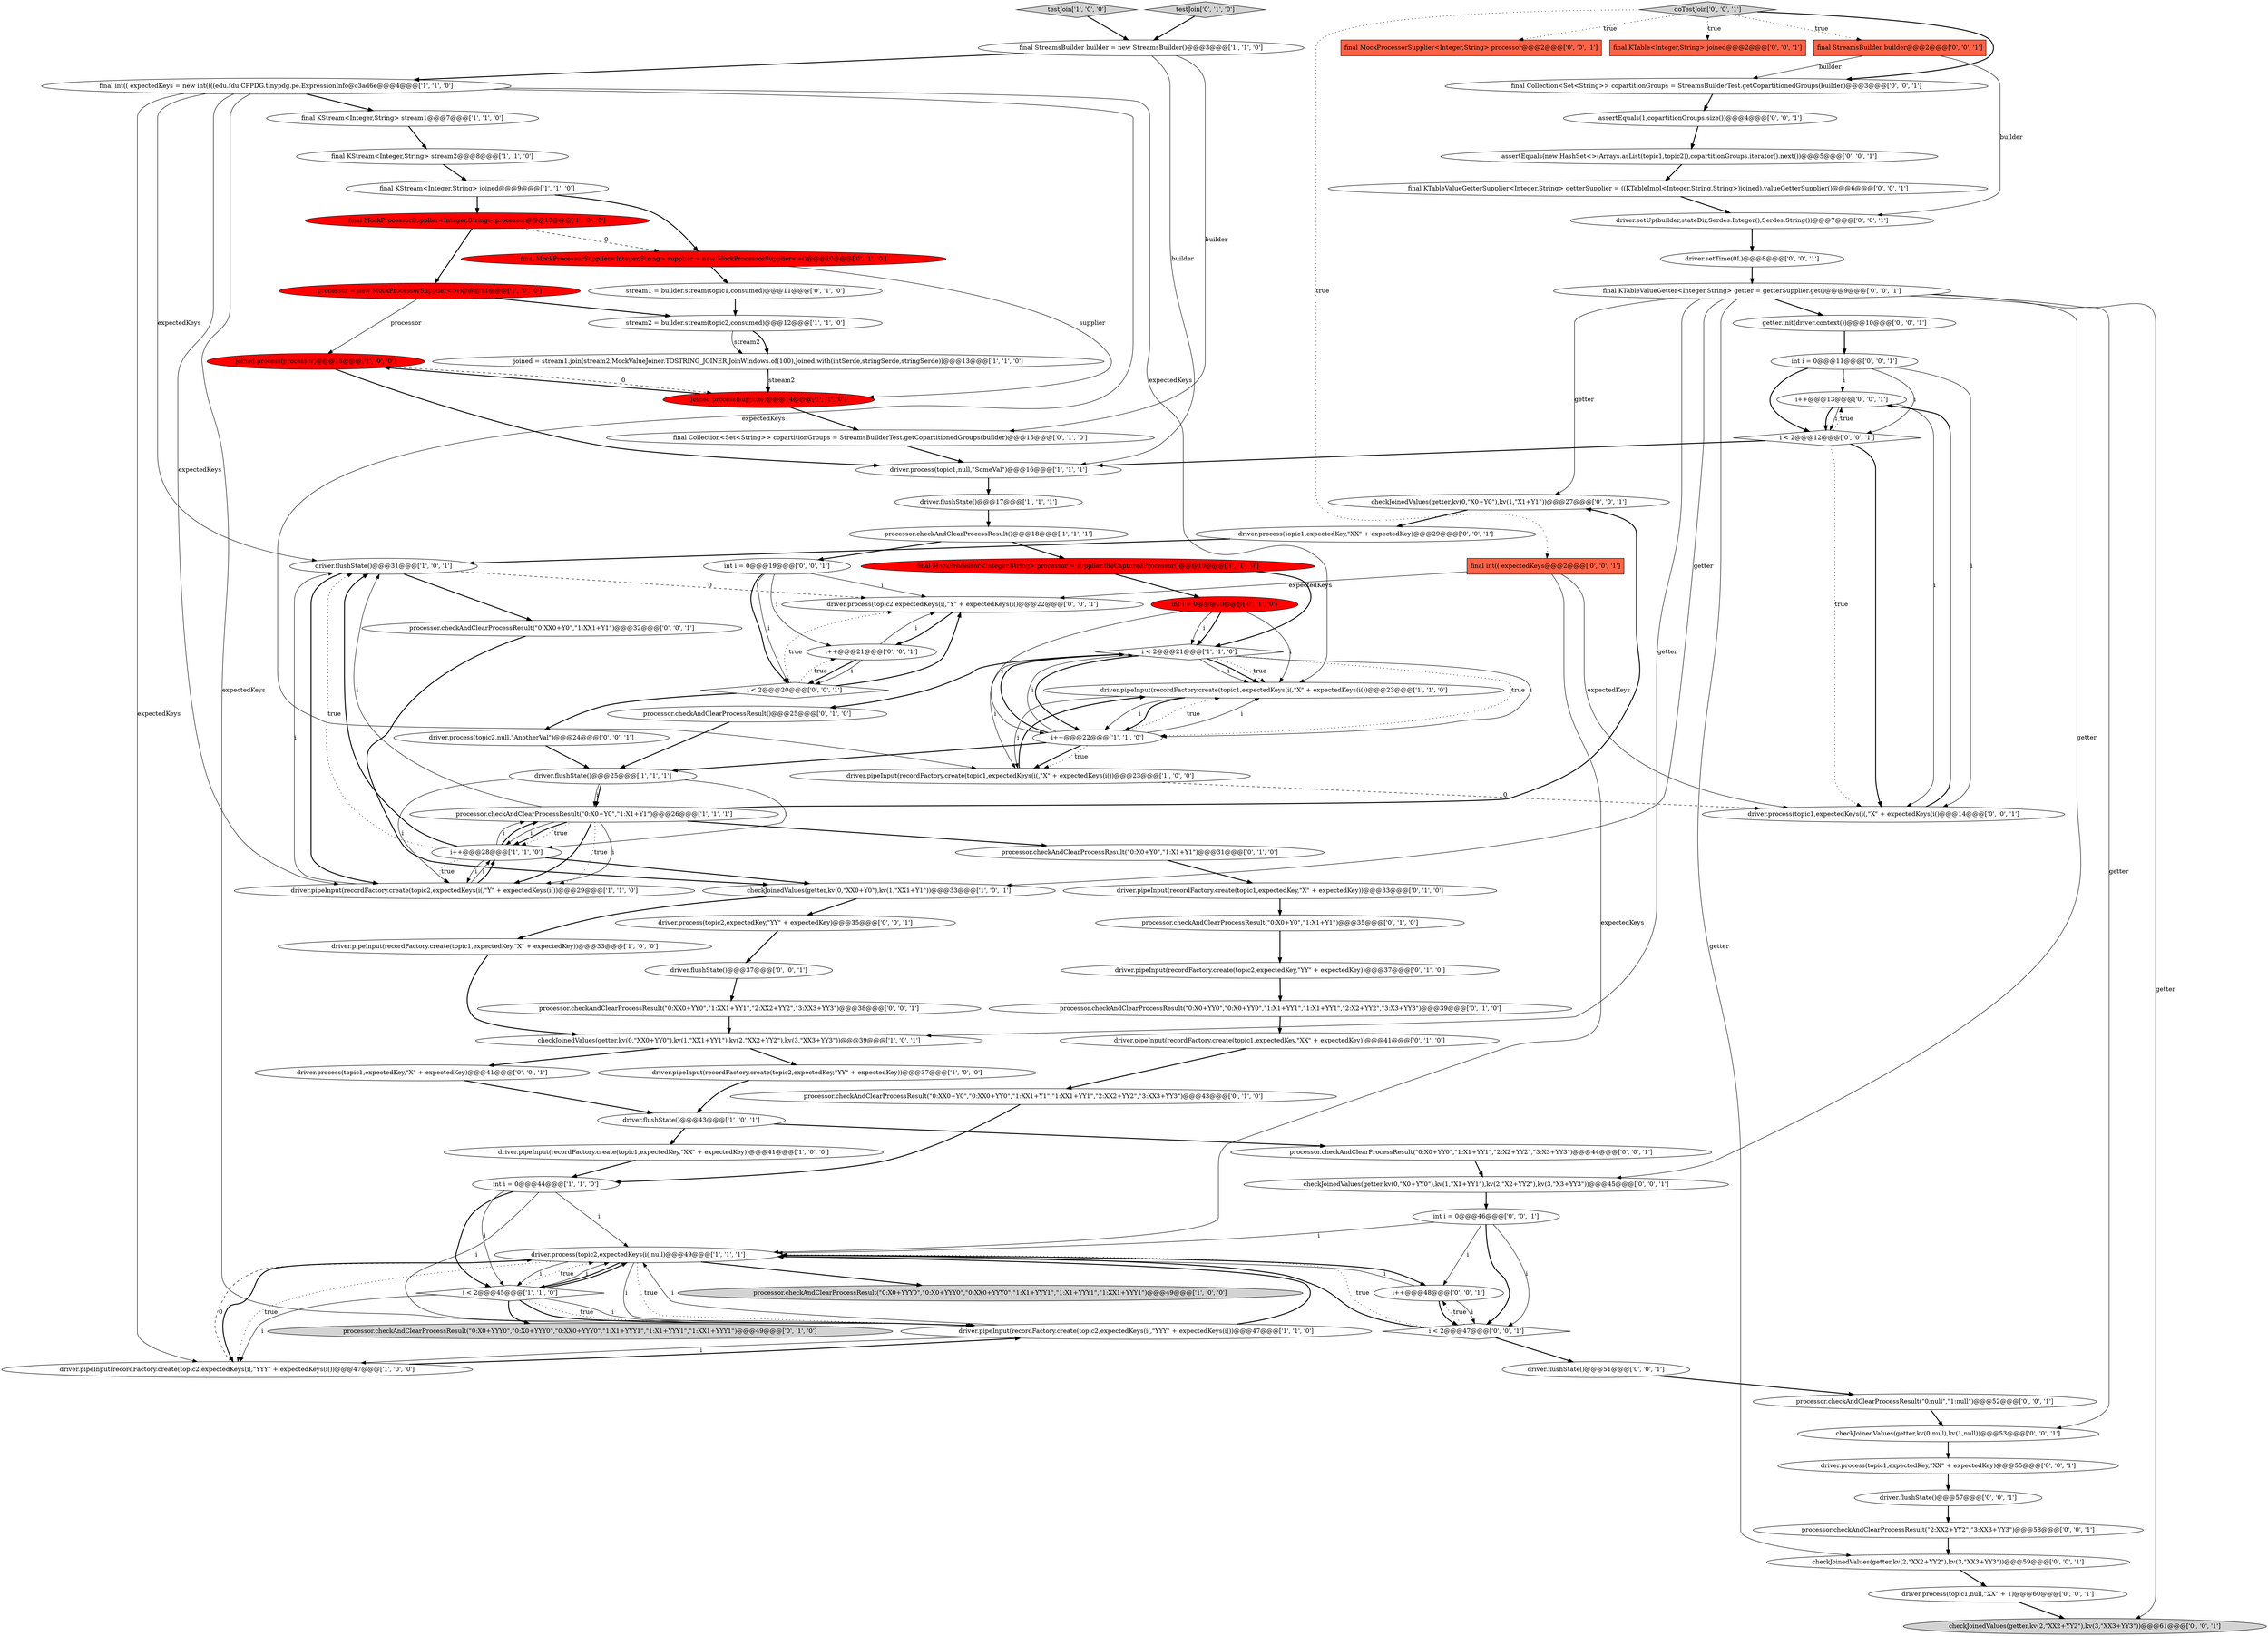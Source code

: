 digraph {
36 [style = filled, label = "int i = 0@@@44@@@['1', '1', '0']", fillcolor = white, shape = ellipse image = "AAA0AAABBB1BBB"];
89 [style = filled, label = "final MockProcessorSupplier<Integer,String> processor@@@2@@@['0', '0', '1']", fillcolor = tomato, shape = box image = "AAA0AAABBB3BBB"];
93 [style = filled, label = "checkJoinedValues(getter,kv(0,null),kv(1,null))@@@53@@@['0', '0', '1']", fillcolor = white, shape = ellipse image = "AAA0AAABBB3BBB"];
48 [style = filled, label = "driver.pipeInput(recordFactory.create(topic1,expectedKey,\"XX\" + expectedKey))@@@41@@@['0', '1', '0']", fillcolor = white, shape = ellipse image = "AAA0AAABBB2BBB"];
69 [style = filled, label = "driver.process(topic2,expectedKey,\"YY\" + expectedKey)@@@35@@@['0', '0', '1']", fillcolor = white, shape = ellipse image = "AAA0AAABBB3BBB"];
8 [style = filled, label = "i < 2@@@21@@@['1', '1', '0']", fillcolor = white, shape = diamond image = "AAA0AAABBB1BBB"];
35 [style = filled, label = "driver.process(topic2,expectedKeys(i(,null)@@@49@@@['1', '1', '1']", fillcolor = white, shape = ellipse image = "AAA0AAABBB1BBB"];
4 [style = filled, label = "processor.checkAndClearProcessResult()@@@18@@@['1', '1', '1']", fillcolor = white, shape = ellipse image = "AAA0AAABBB1BBB"];
83 [style = filled, label = "i < 2@@@47@@@['0', '0', '1']", fillcolor = white, shape = diamond image = "AAA0AAABBB3BBB"];
52 [style = filled, label = "driver.process(topic1,expectedKey,\"XX\" + expectedKey)@@@55@@@['0', '0', '1']", fillcolor = white, shape = ellipse image = "AAA0AAABBB3BBB"];
76 [style = filled, label = "checkJoinedValues(getter,kv(0,\"X0+Y0\"),kv(1,\"X1+Y1\"))@@@27@@@['0', '0', '1']", fillcolor = white, shape = ellipse image = "AAA0AAABBB3BBB"];
74 [style = filled, label = "processor.checkAndClearProcessResult(\"2:XX2+YY2\",\"3:XX3+YY3\")@@@58@@@['0', '0', '1']", fillcolor = white, shape = ellipse image = "AAA0AAABBB3BBB"];
9 [style = filled, label = "driver.pipeInput(recordFactory.create(topic1,expectedKeys(i(,\"X\" + expectedKeys(i())@@@23@@@['1', '1', '0']", fillcolor = white, shape = ellipse image = "AAA0AAABBB1BBB"];
6 [style = filled, label = "joined.process(processor)@@@15@@@['1', '0', '0']", fillcolor = red, shape = ellipse image = "AAA1AAABBB1BBB"];
92 [style = filled, label = "i++@@@48@@@['0', '0', '1']", fillcolor = white, shape = ellipse image = "AAA0AAABBB3BBB"];
62 [style = filled, label = "driver.setUp(builder,stateDir,Serdes.Integer(),Serdes.String())@@@7@@@['0', '0', '1']", fillcolor = white, shape = ellipse image = "AAA0AAABBB3BBB"];
22 [style = filled, label = "final KStream<Integer,String> stream1@@@7@@@['1', '1', '0']", fillcolor = white, shape = ellipse image = "AAA0AAABBB1BBB"];
27 [style = filled, label = "processor.checkAndClearProcessResult(\"0:X0+Y0\",\"1:X1+Y1\")@@@26@@@['1', '1', '1']", fillcolor = white, shape = ellipse image = "AAA0AAABBB1BBB"];
11 [style = filled, label = "i++@@@28@@@['1', '1', '0']", fillcolor = white, shape = ellipse image = "AAA0AAABBB1BBB"];
39 [style = filled, label = "processor.checkAndClearProcessResult(\"0:X0+YYY0\",\"0:X0+YYY0\",\"0:XX0+YYY0\",\"1:X1+YYY1\",\"1:X1+YYY1\",\"1:XX1+YYY1\")@@@49@@@['0', '1', '0']", fillcolor = lightgray, shape = ellipse image = "AAA0AAABBB2BBB"];
5 [style = filled, label = "checkJoinedValues(getter,kv(0,\"XX0+YY0\"),kv(1,\"XX1+YY1\"),kv(2,\"XX2+YY2\"),kv(3,\"XX3+YY3\"))@@@39@@@['1', '0', '1']", fillcolor = white, shape = ellipse image = "AAA0AAABBB1BBB"];
51 [style = filled, label = "getter.init(driver.context())@@@10@@@['0', '0', '1']", fillcolor = white, shape = ellipse image = "AAA0AAABBB3BBB"];
42 [style = filled, label = "final Collection<Set<String>> copartitionGroups = StreamsBuilderTest.getCopartitionedGroups(builder)@@@15@@@['0', '1', '0']", fillcolor = white, shape = ellipse image = "AAA0AAABBB2BBB"];
50 [style = filled, label = "processor.checkAndClearProcessResult(\"0:X0+YY0\",\"0:X0+YY0\",\"1:X1+YY1\",\"1:X1+YY1\",\"2:X2+YY2\",\"3:X3+YY3\")@@@39@@@['0', '1', '0']", fillcolor = white, shape = ellipse image = "AAA0AAABBB2BBB"];
46 [style = filled, label = "processor.checkAndClearProcessResult()@@@25@@@['0', '1', '0']", fillcolor = white, shape = ellipse image = "AAA0AAABBB2BBB"];
37 [style = filled, label = "final MockProcessorSupplier<Integer,String> supplier = new MockProcessorSupplier<>()@@@10@@@['0', '1', '0']", fillcolor = red, shape = ellipse image = "AAA1AAABBB2BBB"];
56 [style = filled, label = "processor.checkAndClearProcessResult(\"0:XX0+Y0\",\"1:XX1+Y1\")@@@32@@@['0', '0', '1']", fillcolor = white, shape = ellipse image = "AAA0AAABBB3BBB"];
65 [style = filled, label = "i++@@@13@@@['0', '0', '1']", fillcolor = white, shape = ellipse image = "AAA0AAABBB3BBB"];
58 [style = filled, label = "final StreamsBuilder builder@@@2@@@['0', '0', '1']", fillcolor = tomato, shape = box image = "AAA0AAABBB3BBB"];
44 [style = filled, label = "stream1 = builder.stream(topic1,consumed)@@@11@@@['0', '1', '0']", fillcolor = white, shape = ellipse image = "AAA0AAABBB2BBB"];
54 [style = filled, label = "driver.process(topic2,null,\"AnotherVal\")@@@24@@@['0', '0', '1']", fillcolor = white, shape = ellipse image = "AAA0AAABBB3BBB"];
13 [style = filled, label = "driver.flushState()@@@25@@@['1', '1', '1']", fillcolor = white, shape = ellipse image = "AAA0AAABBB1BBB"];
25 [style = filled, label = "final MockProcessor<Integer,String> processor = supplier.theCapturedProcessor()@@@19@@@['1', '1', '0']", fillcolor = red, shape = ellipse image = "AAA1AAABBB1BBB"];
77 [style = filled, label = "checkJoinedValues(getter,kv(2,\"XX2+YY2\"),kv(3,\"XX3+YY3\"))@@@59@@@['0', '0', '1']", fillcolor = white, shape = ellipse image = "AAA0AAABBB3BBB"];
53 [style = filled, label = "processor.checkAndClearProcessResult(\"0:X0+YY0\",\"1:X1+YY1\",\"2:X2+YY2\",\"3:X3+YY3\")@@@44@@@['0', '0', '1']", fillcolor = white, shape = ellipse image = "AAA0AAABBB3BBB"];
49 [style = filled, label = "processor.checkAndClearProcessResult(\"0:X0+Y0\",\"1:X1+Y1\")@@@35@@@['0', '1', '0']", fillcolor = white, shape = ellipse image = "AAA0AAABBB2BBB"];
72 [style = filled, label = "processor.checkAndClearProcessResult(\"0:null\",\"1:null\")@@@52@@@['0', '0', '1']", fillcolor = white, shape = ellipse image = "AAA0AAABBB3BBB"];
31 [style = filled, label = "driver.pipeInput(recordFactory.create(topic1,expectedKey,\"X\" + expectedKey))@@@33@@@['1', '0', '0']", fillcolor = white, shape = ellipse image = "AAA0AAABBB1BBB"];
79 [style = filled, label = "int i = 0@@@19@@@['0', '0', '1']", fillcolor = white, shape = ellipse image = "AAA0AAABBB3BBB"];
80 [style = filled, label = "driver.flushState()@@@51@@@['0', '0', '1']", fillcolor = white, shape = ellipse image = "AAA0AAABBB3BBB"];
16 [style = filled, label = "joined.process(supplier)@@@14@@@['1', '1', '0']", fillcolor = red, shape = ellipse image = "AAA1AAABBB1BBB"];
28 [style = filled, label = "joined = stream1.join(stream2,MockValueJoiner.TOSTRING_JOINER,JoinWindows.of(100),Joined.with(intSerde,stringSerde,stringSerde))@@@13@@@['1', '1', '0']", fillcolor = white, shape = ellipse image = "AAA0AAABBB1BBB"];
30 [style = filled, label = "final MockProcessorSupplier<Integer,String> processor@@@10@@@['1', '0', '0']", fillcolor = red, shape = ellipse image = "AAA1AAABBB1BBB"];
34 [style = filled, label = "i++@@@22@@@['1', '1', '0']", fillcolor = white, shape = ellipse image = "AAA0AAABBB1BBB"];
3 [style = filled, label = "driver.pipeInput(recordFactory.create(topic1,expectedKeys(i(,\"X\" + expectedKeys(i())@@@23@@@['1', '0', '0']", fillcolor = white, shape = ellipse image = "AAA0AAABBB1BBB"];
87 [style = filled, label = "final Collection<Set<String>> copartitionGroups = StreamsBuilderTest.getCopartitionedGroups(builder)@@@3@@@['0', '0', '1']", fillcolor = white, shape = ellipse image = "AAA0AAABBB3BBB"];
64 [style = filled, label = "driver.process(topic1,expectedKeys(i(,\"X\" + expectedKeys(i()@@@14@@@['0', '0', '1']", fillcolor = white, shape = ellipse image = "AAA0AAABBB3BBB"];
15 [style = filled, label = "final KStream<Integer,String> stream2@@@8@@@['1', '1', '0']", fillcolor = white, shape = ellipse image = "AAA0AAABBB1BBB"];
33 [style = filled, label = "driver.pipeInput(recordFactory.create(topic2,expectedKeys(i(,\"YYY\" + expectedKeys(i())@@@47@@@['1', '1', '0']", fillcolor = white, shape = ellipse image = "AAA0AAABBB1BBB"];
81 [style = filled, label = "checkJoinedValues(getter,kv(2,\"XX2+YY2\"),kv(3,\"XX3+YY3\"))@@@61@@@['0', '0', '1']", fillcolor = lightgray, shape = ellipse image = "AAA0AAABBB3BBB"];
67 [style = filled, label = "doTestJoin['0', '0', '1']", fillcolor = lightgray, shape = diamond image = "AAA0AAABBB3BBB"];
23 [style = filled, label = "stream2 = builder.stream(topic2,consumed)@@@12@@@['1', '1', '0']", fillcolor = white, shape = ellipse image = "AAA0AAABBB1BBB"];
29 [style = filled, label = "checkJoinedValues(getter,kv(0,\"XX0+Y0\"),kv(1,\"XX1+Y1\"))@@@33@@@['1', '0', '1']", fillcolor = white, shape = ellipse image = "AAA0AAABBB1BBB"];
26 [style = filled, label = "driver.pipeInput(recordFactory.create(topic2,expectedKey,\"YY\" + expectedKey))@@@37@@@['1', '0', '0']", fillcolor = white, shape = ellipse image = "AAA0AAABBB1BBB"];
32 [style = filled, label = "processor.checkAndClearProcessResult(\"0:X0+YYY0\",\"0:X0+YYY0\",\"0:XX0+YYY0\",\"1:X1+YYY1\",\"1:X1+YYY1\",\"1:XX1+YYY1\")@@@49@@@['1', '0', '0']", fillcolor = lightgray, shape = ellipse image = "AAA0AAABBB1BBB"];
41 [style = filled, label = "testJoin['0', '1', '0']", fillcolor = lightgray, shape = diamond image = "AAA0AAABBB2BBB"];
45 [style = filled, label = "processor.checkAndClearProcessResult(\"0:XX0+Y0\",\"0:XX0+YY0\",\"1:XX1+Y1\",\"1:XX1+YY1\",\"2:XX2+YY2\",\"3:XX3+YY3\")@@@43@@@['0', '1', '0']", fillcolor = white, shape = ellipse image = "AAA0AAABBB2BBB"];
18 [style = filled, label = "processor = new MockProcessorSupplier<>()@@@11@@@['1', '0', '0']", fillcolor = red, shape = ellipse image = "AAA1AAABBB1BBB"];
85 [style = filled, label = "driver.flushState()@@@37@@@['0', '0', '1']", fillcolor = white, shape = ellipse image = "AAA0AAABBB3BBB"];
88 [style = filled, label = "driver.process(topic2,expectedKeys(i(,\"Y\" + expectedKeys(i()@@@22@@@['0', '0', '1']", fillcolor = white, shape = ellipse image = "AAA0AAABBB3BBB"];
59 [style = filled, label = "final int(( expectedKeys@@@2@@@['0', '0', '1']", fillcolor = tomato, shape = box image = "AAA0AAABBB3BBB"];
21 [style = filled, label = "driver.flushState()@@@43@@@['1', '0', '1']", fillcolor = white, shape = ellipse image = "AAA0AAABBB1BBB"];
61 [style = filled, label = "final KTable<Integer,String> joined@@@2@@@['0', '0', '1']", fillcolor = tomato, shape = box image = "AAA0AAABBB3BBB"];
55 [style = filled, label = "int i = 0@@@46@@@['0', '0', '1']", fillcolor = white, shape = ellipse image = "AAA0AAABBB3BBB"];
1 [style = filled, label = "driver.flushState()@@@31@@@['1', '0', '1']", fillcolor = white, shape = ellipse image = "AAA0AAABBB1BBB"];
91 [style = filled, label = "assertEquals(new HashSet<>(Arrays.asList(topic1,topic2)),copartitionGroups.iterator().next())@@@5@@@['0', '0', '1']", fillcolor = white, shape = ellipse image = "AAA0AAABBB3BBB"];
38 [style = filled, label = "driver.pipeInput(recordFactory.create(topic2,expectedKey,\"YY\" + expectedKey))@@@37@@@['0', '1', '0']", fillcolor = white, shape = ellipse image = "AAA0AAABBB2BBB"];
71 [style = filled, label = "driver.process(topic1,expectedKey,\"XX\" + expectedKey)@@@29@@@['0', '0', '1']", fillcolor = white, shape = ellipse image = "AAA0AAABBB3BBB"];
20 [style = filled, label = "driver.process(topic1,null,\"SomeVal\")@@@16@@@['1', '1', '1']", fillcolor = white, shape = ellipse image = "AAA0AAABBB1BBB"];
19 [style = filled, label = "final KStream<Integer,String> joined@@@9@@@['1', '1', '0']", fillcolor = white, shape = ellipse image = "AAA0AAABBB1BBB"];
24 [style = filled, label = "final int(( expectedKeys = new int((((edu.fdu.CPPDG.tinypdg.pe.ExpressionInfo@c3ad6e@@@4@@@['1', '1', '0']", fillcolor = white, shape = ellipse image = "AAA0AAABBB1BBB"];
90 [style = filled, label = "driver.process(topic1,null,\"XX\" + 1)@@@60@@@['0', '0', '1']", fillcolor = white, shape = ellipse image = "AAA0AAABBB3BBB"];
70 [style = filled, label = "assertEquals(1,copartitionGroups.size())@@@4@@@['0', '0', '1']", fillcolor = white, shape = ellipse image = "AAA0AAABBB3BBB"];
57 [style = filled, label = "driver.flushState()@@@57@@@['0', '0', '1']", fillcolor = white, shape = ellipse image = "AAA0AAABBB3BBB"];
75 [style = filled, label = "driver.setTime(0L)@@@8@@@['0', '0', '1']", fillcolor = white, shape = ellipse image = "AAA0AAABBB3BBB"];
17 [style = filled, label = "driver.flushState()@@@17@@@['1', '1', '1']", fillcolor = white, shape = ellipse image = "AAA0AAABBB1BBB"];
2 [style = filled, label = "final StreamsBuilder builder = new StreamsBuilder()@@@3@@@['1', '1', '0']", fillcolor = white, shape = ellipse image = "AAA0AAABBB1BBB"];
14 [style = filled, label = "driver.pipeInput(recordFactory.create(topic2,expectedKeys(i(,\"Y\" + expectedKeys(i())@@@29@@@['1', '1', '0']", fillcolor = white, shape = ellipse image = "AAA0AAABBB1BBB"];
63 [style = filled, label = "driver.process(topic1,expectedKey,\"X\" + expectedKey)@@@41@@@['0', '0', '1']", fillcolor = white, shape = ellipse image = "AAA0AAABBB3BBB"];
60 [style = filled, label = "final KTableValueGetterSupplier<Integer,String> getterSupplier = ((KTableImpl<Integer,String,String>)joined).valueGetterSupplier()@@@6@@@['0', '0', '1']", fillcolor = white, shape = ellipse image = "AAA0AAABBB3BBB"];
82 [style = filled, label = "i < 2@@@20@@@['0', '0', '1']", fillcolor = white, shape = diamond image = "AAA0AAABBB3BBB"];
0 [style = filled, label = "driver.pipeInput(recordFactory.create(topic2,expectedKeys(i(,\"YYY\" + expectedKeys(i())@@@47@@@['1', '0', '0']", fillcolor = white, shape = ellipse image = "AAA0AAABBB1BBB"];
40 [style = filled, label = "int i = 0@@@20@@@['0', '1', '0']", fillcolor = red, shape = ellipse image = "AAA1AAABBB2BBB"];
84 [style = filled, label = "int i = 0@@@11@@@['0', '0', '1']", fillcolor = white, shape = ellipse image = "AAA0AAABBB3BBB"];
86 [style = filled, label = "final KTableValueGetter<Integer,String> getter = getterSupplier.get()@@@9@@@['0', '0', '1']", fillcolor = white, shape = ellipse image = "AAA0AAABBB3BBB"];
7 [style = filled, label = "i < 2@@@45@@@['1', '1', '0']", fillcolor = white, shape = diamond image = "AAA0AAABBB1BBB"];
10 [style = filled, label = "driver.pipeInput(recordFactory.create(topic1,expectedKey,\"XX\" + expectedKey))@@@41@@@['1', '0', '0']", fillcolor = white, shape = ellipse image = "AAA0AAABBB1BBB"];
73 [style = filled, label = "i < 2@@@12@@@['0', '0', '1']", fillcolor = white, shape = diamond image = "AAA0AAABBB3BBB"];
78 [style = filled, label = "processor.checkAndClearProcessResult(\"0:XX0+YY0\",\"1:XX1+YY1\",\"2:XX2+YY2\",\"3:XX3+YY3\")@@@38@@@['0', '0', '1']", fillcolor = white, shape = ellipse image = "AAA0AAABBB3BBB"];
47 [style = filled, label = "processor.checkAndClearProcessResult(\"0:X0+Y0\",\"1:X1+Y1\")@@@31@@@['0', '1', '0']", fillcolor = white, shape = ellipse image = "AAA0AAABBB2BBB"];
43 [style = filled, label = "driver.pipeInput(recordFactory.create(topic1,expectedKey,\"X\" + expectedKey))@@@33@@@['0', '1', '0']", fillcolor = white, shape = ellipse image = "AAA0AAABBB2BBB"];
66 [style = filled, label = "i++@@@21@@@['0', '0', '1']", fillcolor = white, shape = ellipse image = "AAA0AAABBB3BBB"];
12 [style = filled, label = "testJoin['1', '0', '0']", fillcolor = lightgray, shape = diamond image = "AAA0AAABBB1BBB"];
68 [style = filled, label = "checkJoinedValues(getter,kv(0,\"X0+YY0\"),kv(1,\"X1+YY1\"),kv(2,\"X2+YY2\"),kv(3,\"X3+YY3\"))@@@45@@@['0', '0', '1']", fillcolor = white, shape = ellipse image = "AAA0AAABBB3BBB"];
56->29 [style = bold, label=""];
59->35 [style = solid, label="expectedKeys"];
21->10 [style = bold, label=""];
86->77 [style = solid, label="getter"];
27->14 [style = dotted, label="true"];
66->88 [style = solid, label="i"];
22->15 [style = bold, label=""];
70->91 [style = bold, label=""];
5->63 [style = bold, label=""];
4->25 [style = bold, label=""];
46->13 [style = bold, label=""];
18->6 [style = solid, label="processor"];
11->1 [style = dotted, label="true"];
58->62 [style = solid, label="builder"];
85->78 [style = bold, label=""];
24->9 [style = solid, label="expectedKeys"];
7->33 [style = dotted, label="true"];
14->11 [style = solid, label="i"];
7->35 [style = bold, label=""];
11->29 [style = bold, label=""];
27->1 [style = solid, label="i"];
66->82 [style = solid, label="i"];
34->9 [style = dotted, label="true"];
76->71 [style = bold, label=""];
86->51 [style = bold, label=""];
30->18 [style = bold, label=""];
2->20 [style = solid, label="builder"];
86->29 [style = solid, label="getter"];
28->16 [style = solid, label="stream2"];
23->28 [style = bold, label=""];
38->50 [style = bold, label=""];
44->23 [style = bold, label=""];
12->2 [style = bold, label=""];
24->33 [style = solid, label="expectedKeys"];
3->64 [style = dashed, label="0"];
84->64 [style = solid, label="i"];
24->14 [style = solid, label="expectedKeys"];
57->74 [style = bold, label=""];
67->61 [style = dotted, label="true"];
23->28 [style = solid, label="stream2"];
84->73 [style = solid, label="i"];
1->88 [style = dashed, label="0"];
35->33 [style = solid, label="i"];
4->79 [style = bold, label=""];
16->42 [style = bold, label=""];
27->76 [style = bold, label=""];
2->24 [style = bold, label=""];
67->58 [style = dotted, label="true"];
14->11 [style = bold, label=""];
24->0 [style = solid, label="expectedKeys"];
35->7 [style = bold, label=""];
25->40 [style = bold, label=""];
77->90 [style = bold, label=""];
8->34 [style = bold, label=""];
27->11 [style = solid, label="i"];
65->73 [style = bold, label=""];
21->53 [style = bold, label=""];
33->0 [style = solid, label="i"];
16->6 [style = bold, label=""];
31->5 [style = bold, label=""];
67->87 [style = bold, label=""];
7->33 [style = solid, label="i"];
60->62 [style = bold, label=""];
11->14 [style = dotted, label="true"];
49->38 [style = bold, label=""];
47->43 [style = bold, label=""];
67->89 [style = dotted, label="true"];
86->68 [style = solid, label="getter"];
34->8 [style = bold, label=""];
35->33 [style = dotted, label="true"];
84->65 [style = solid, label="i"];
37->16 [style = solid, label="supplier"];
41->2 [style = bold, label=""];
72->93 [style = bold, label=""];
86->81 [style = solid, label="getter"];
35->92 [style = bold, label=""];
8->34 [style = dotted, label="true"];
19->37 [style = bold, label=""];
92->35 [style = solid, label="i"];
67->59 [style = dotted, label="true"];
7->33 [style = bold, label=""];
91->60 [style = bold, label=""];
35->0 [style = bold, label=""];
88->66 [style = bold, label=""];
6->16 [style = dashed, label="0"];
27->11 [style = bold, label=""];
33->35 [style = solid, label="i"];
82->66 [style = dotted, label="true"];
79->82 [style = solid, label="i"];
53->68 [style = bold, label=""];
40->9 [style = solid, label="i"];
55->35 [style = solid, label="i"];
83->35 [style = dotted, label="true"];
74->77 [style = bold, label=""];
59->88 [style = solid, label="expectedKeys"];
7->35 [style = dotted, label="true"];
73->64 [style = bold, label=""];
13->14 [style = solid, label="i"];
1->56 [style = bold, label=""];
0->35 [style = dashed, label="0"];
27->47 [style = bold, label=""];
71->1 [style = bold, label=""];
34->9 [style = solid, label="i"];
82->88 [style = bold, label=""];
86->93 [style = solid, label="getter"];
82->54 [style = bold, label=""];
18->23 [style = bold, label=""];
27->14 [style = bold, label=""];
35->7 [style = solid, label="i"];
80->72 [style = bold, label=""];
2->42 [style = solid, label="builder"];
62->75 [style = bold, label=""];
34->8 [style = solid, label="i"];
45->36 [style = bold, label=""];
73->65 [style = dotted, label="true"];
5->26 [style = bold, label=""];
35->32 [style = bold, label=""];
84->73 [style = bold, label=""];
29->69 [style = bold, label=""];
50->48 [style = bold, label=""];
75->86 [style = bold, label=""];
15->19 [style = bold, label=""];
79->82 [style = bold, label=""];
26->21 [style = bold, label=""];
92->83 [style = bold, label=""];
83->80 [style = bold, label=""];
6->20 [style = bold, label=""];
3->9 [style = bold, label=""];
58->87 [style = solid, label="builder"];
79->88 [style = solid, label="i"];
51->84 [style = bold, label=""];
55->83 [style = solid, label="i"];
13->27 [style = bold, label=""];
82->88 [style = dotted, label="true"];
8->34 [style = solid, label="i"];
87->70 [style = bold, label=""];
7->39 [style = bold, label=""];
79->66 [style = solid, label="i"];
13->27 [style = solid, label="i"];
66->82 [style = bold, label=""];
64->65 [style = bold, label=""];
69->85 [style = bold, label=""];
11->14 [style = solid, label="i"];
37->44 [style = bold, label=""];
83->35 [style = bold, label=""];
83->92 [style = dotted, label="true"];
36->7 [style = solid, label="i"];
59->64 [style = solid, label="expectedKeys"];
35->0 [style = dotted, label="true"];
11->27 [style = solid, label="i"];
8->9 [style = dotted, label="true"];
63->21 [style = bold, label=""];
36->35 [style = solid, label="i"];
36->33 [style = solid, label="i"];
17->4 [style = bold, label=""];
65->64 [style = solid, label="i"];
40->8 [style = solid, label="i"];
9->34 [style = solid, label="i"];
40->34 [style = solid, label="i"];
30->37 [style = dashed, label="0"];
33->35 [style = bold, label=""];
20->17 [style = bold, label=""];
8->3 [style = solid, label="i"];
24->3 [style = solid, label="expectedKeys"];
11->1 [style = bold, label=""];
29->31 [style = bold, label=""];
34->13 [style = bold, label=""];
42->20 [style = bold, label=""];
73->64 [style = dotted, label="true"];
7->0 [style = solid, label="i"];
73->20 [style = bold, label=""];
24->1 [style = solid, label="expectedKeys"];
24->22 [style = bold, label=""];
28->16 [style = bold, label=""];
8->9 [style = solid, label="i"];
27->14 [style = solid, label="i"];
10->36 [style = bold, label=""];
55->92 [style = solid, label="i"];
65->73 [style = solid, label="i"];
27->11 [style = dotted, label="true"];
55->83 [style = bold, label=""];
90->81 [style = bold, label=""];
8->46 [style = bold, label=""];
48->45 [style = bold, label=""];
13->11 [style = solid, label="i"];
34->3 [style = dotted, label="true"];
7->35 [style = solid, label="i"];
0->33 [style = bold, label=""];
54->13 [style = bold, label=""];
34->3 [style = bold, label=""];
36->7 [style = bold, label=""];
78->5 [style = bold, label=""];
86->5 [style = solid, label="getter"];
68->55 [style = bold, label=""];
14->1 [style = solid, label="i"];
8->9 [style = bold, label=""];
93->52 [style = bold, label=""];
86->76 [style = solid, label="getter"];
43->49 [style = bold, label=""];
25->8 [style = bold, label=""];
1->14 [style = bold, label=""];
9->3 [style = solid, label="i"];
92->83 [style = solid, label="i"];
52->57 [style = bold, label=""];
40->8 [style = bold, label=""];
11->27 [style = bold, label=""];
19->30 [style = bold, label=""];
9->34 [style = bold, label=""];
}
